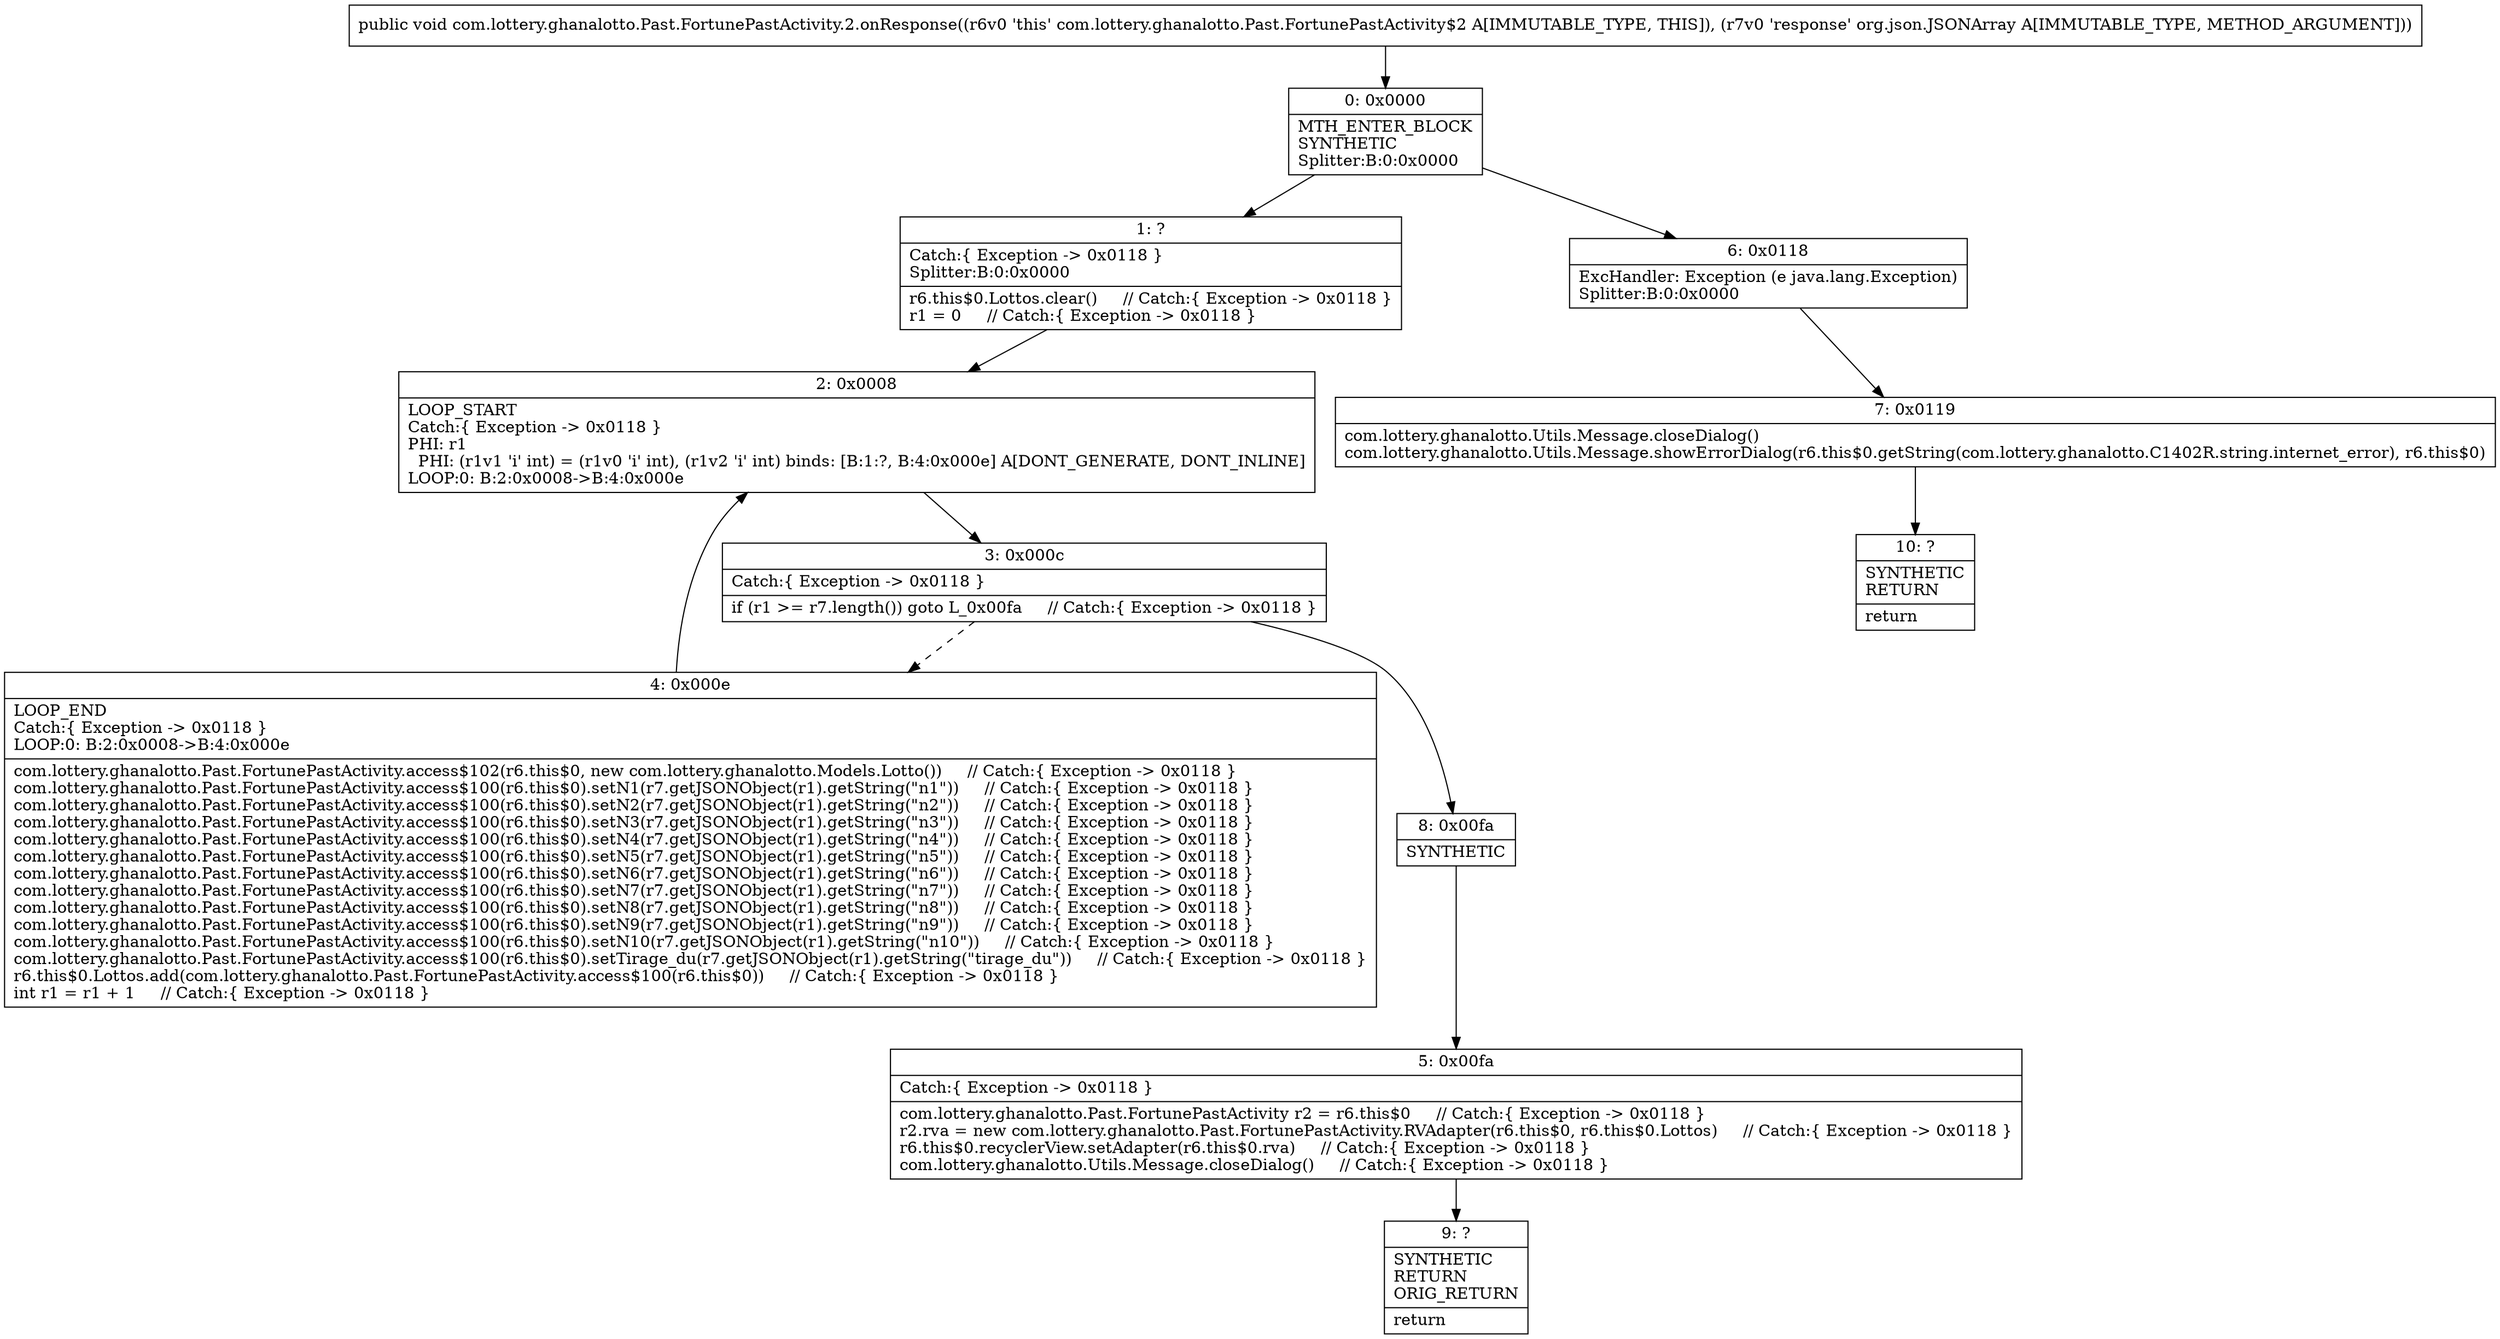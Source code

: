 digraph "CFG forcom.lottery.ghanalotto.Past.FortunePastActivity.2.onResponse(Lorg\/json\/JSONArray;)V" {
Node_0 [shape=record,label="{0\:\ 0x0000|MTH_ENTER_BLOCK\lSYNTHETIC\lSplitter:B:0:0x0000\l}"];
Node_1 [shape=record,label="{1\:\ ?|Catch:\{ Exception \-\> 0x0118 \}\lSplitter:B:0:0x0000\l|r6.this$0.Lottos.clear()     \/\/ Catch:\{ Exception \-\> 0x0118 \}\lr1 = 0     \/\/ Catch:\{ Exception \-\> 0x0118 \}\l}"];
Node_2 [shape=record,label="{2\:\ 0x0008|LOOP_START\lCatch:\{ Exception \-\> 0x0118 \}\lPHI: r1 \l  PHI: (r1v1 'i' int) = (r1v0 'i' int), (r1v2 'i' int) binds: [B:1:?, B:4:0x000e] A[DONT_GENERATE, DONT_INLINE]\lLOOP:0: B:2:0x0008\-\>B:4:0x000e\l}"];
Node_3 [shape=record,label="{3\:\ 0x000c|Catch:\{ Exception \-\> 0x0118 \}\l|if (r1 \>= r7.length()) goto L_0x00fa     \/\/ Catch:\{ Exception \-\> 0x0118 \}\l}"];
Node_4 [shape=record,label="{4\:\ 0x000e|LOOP_END\lCatch:\{ Exception \-\> 0x0118 \}\lLOOP:0: B:2:0x0008\-\>B:4:0x000e\l|com.lottery.ghanalotto.Past.FortunePastActivity.access$102(r6.this$0, new com.lottery.ghanalotto.Models.Lotto())     \/\/ Catch:\{ Exception \-\> 0x0118 \}\lcom.lottery.ghanalotto.Past.FortunePastActivity.access$100(r6.this$0).setN1(r7.getJSONObject(r1).getString(\"n1\"))     \/\/ Catch:\{ Exception \-\> 0x0118 \}\lcom.lottery.ghanalotto.Past.FortunePastActivity.access$100(r6.this$0).setN2(r7.getJSONObject(r1).getString(\"n2\"))     \/\/ Catch:\{ Exception \-\> 0x0118 \}\lcom.lottery.ghanalotto.Past.FortunePastActivity.access$100(r6.this$0).setN3(r7.getJSONObject(r1).getString(\"n3\"))     \/\/ Catch:\{ Exception \-\> 0x0118 \}\lcom.lottery.ghanalotto.Past.FortunePastActivity.access$100(r6.this$0).setN4(r7.getJSONObject(r1).getString(\"n4\"))     \/\/ Catch:\{ Exception \-\> 0x0118 \}\lcom.lottery.ghanalotto.Past.FortunePastActivity.access$100(r6.this$0).setN5(r7.getJSONObject(r1).getString(\"n5\"))     \/\/ Catch:\{ Exception \-\> 0x0118 \}\lcom.lottery.ghanalotto.Past.FortunePastActivity.access$100(r6.this$0).setN6(r7.getJSONObject(r1).getString(\"n6\"))     \/\/ Catch:\{ Exception \-\> 0x0118 \}\lcom.lottery.ghanalotto.Past.FortunePastActivity.access$100(r6.this$0).setN7(r7.getJSONObject(r1).getString(\"n7\"))     \/\/ Catch:\{ Exception \-\> 0x0118 \}\lcom.lottery.ghanalotto.Past.FortunePastActivity.access$100(r6.this$0).setN8(r7.getJSONObject(r1).getString(\"n8\"))     \/\/ Catch:\{ Exception \-\> 0x0118 \}\lcom.lottery.ghanalotto.Past.FortunePastActivity.access$100(r6.this$0).setN9(r7.getJSONObject(r1).getString(\"n9\"))     \/\/ Catch:\{ Exception \-\> 0x0118 \}\lcom.lottery.ghanalotto.Past.FortunePastActivity.access$100(r6.this$0).setN10(r7.getJSONObject(r1).getString(\"n10\"))     \/\/ Catch:\{ Exception \-\> 0x0118 \}\lcom.lottery.ghanalotto.Past.FortunePastActivity.access$100(r6.this$0).setTirage_du(r7.getJSONObject(r1).getString(\"tirage_du\"))     \/\/ Catch:\{ Exception \-\> 0x0118 \}\lr6.this$0.Lottos.add(com.lottery.ghanalotto.Past.FortunePastActivity.access$100(r6.this$0))     \/\/ Catch:\{ Exception \-\> 0x0118 \}\lint r1 = r1 + 1     \/\/ Catch:\{ Exception \-\> 0x0118 \}\l}"];
Node_5 [shape=record,label="{5\:\ 0x00fa|Catch:\{ Exception \-\> 0x0118 \}\l|com.lottery.ghanalotto.Past.FortunePastActivity r2 = r6.this$0     \/\/ Catch:\{ Exception \-\> 0x0118 \}\lr2.rva = new com.lottery.ghanalotto.Past.FortunePastActivity.RVAdapter(r6.this$0, r6.this$0.Lottos)     \/\/ Catch:\{ Exception \-\> 0x0118 \}\lr6.this$0.recyclerView.setAdapter(r6.this$0.rva)     \/\/ Catch:\{ Exception \-\> 0x0118 \}\lcom.lottery.ghanalotto.Utils.Message.closeDialog()     \/\/ Catch:\{ Exception \-\> 0x0118 \}\l}"];
Node_6 [shape=record,label="{6\:\ 0x0118|ExcHandler: Exception (e java.lang.Exception)\lSplitter:B:0:0x0000\l}"];
Node_7 [shape=record,label="{7\:\ 0x0119|com.lottery.ghanalotto.Utils.Message.closeDialog()\lcom.lottery.ghanalotto.Utils.Message.showErrorDialog(r6.this$0.getString(com.lottery.ghanalotto.C1402R.string.internet_error), r6.this$0)\l}"];
Node_8 [shape=record,label="{8\:\ 0x00fa|SYNTHETIC\l}"];
Node_9 [shape=record,label="{9\:\ ?|SYNTHETIC\lRETURN\lORIG_RETURN\l|return\l}"];
Node_10 [shape=record,label="{10\:\ ?|SYNTHETIC\lRETURN\l|return\l}"];
MethodNode[shape=record,label="{public void com.lottery.ghanalotto.Past.FortunePastActivity.2.onResponse((r6v0 'this' com.lottery.ghanalotto.Past.FortunePastActivity$2 A[IMMUTABLE_TYPE, THIS]), (r7v0 'response' org.json.JSONArray A[IMMUTABLE_TYPE, METHOD_ARGUMENT])) }"];
MethodNode -> Node_0;
Node_0 -> Node_1;
Node_0 -> Node_6;
Node_1 -> Node_2;
Node_2 -> Node_3;
Node_3 -> Node_4[style=dashed];
Node_3 -> Node_8;
Node_4 -> Node_2;
Node_5 -> Node_9;
Node_6 -> Node_7;
Node_7 -> Node_10;
Node_8 -> Node_5;
}

